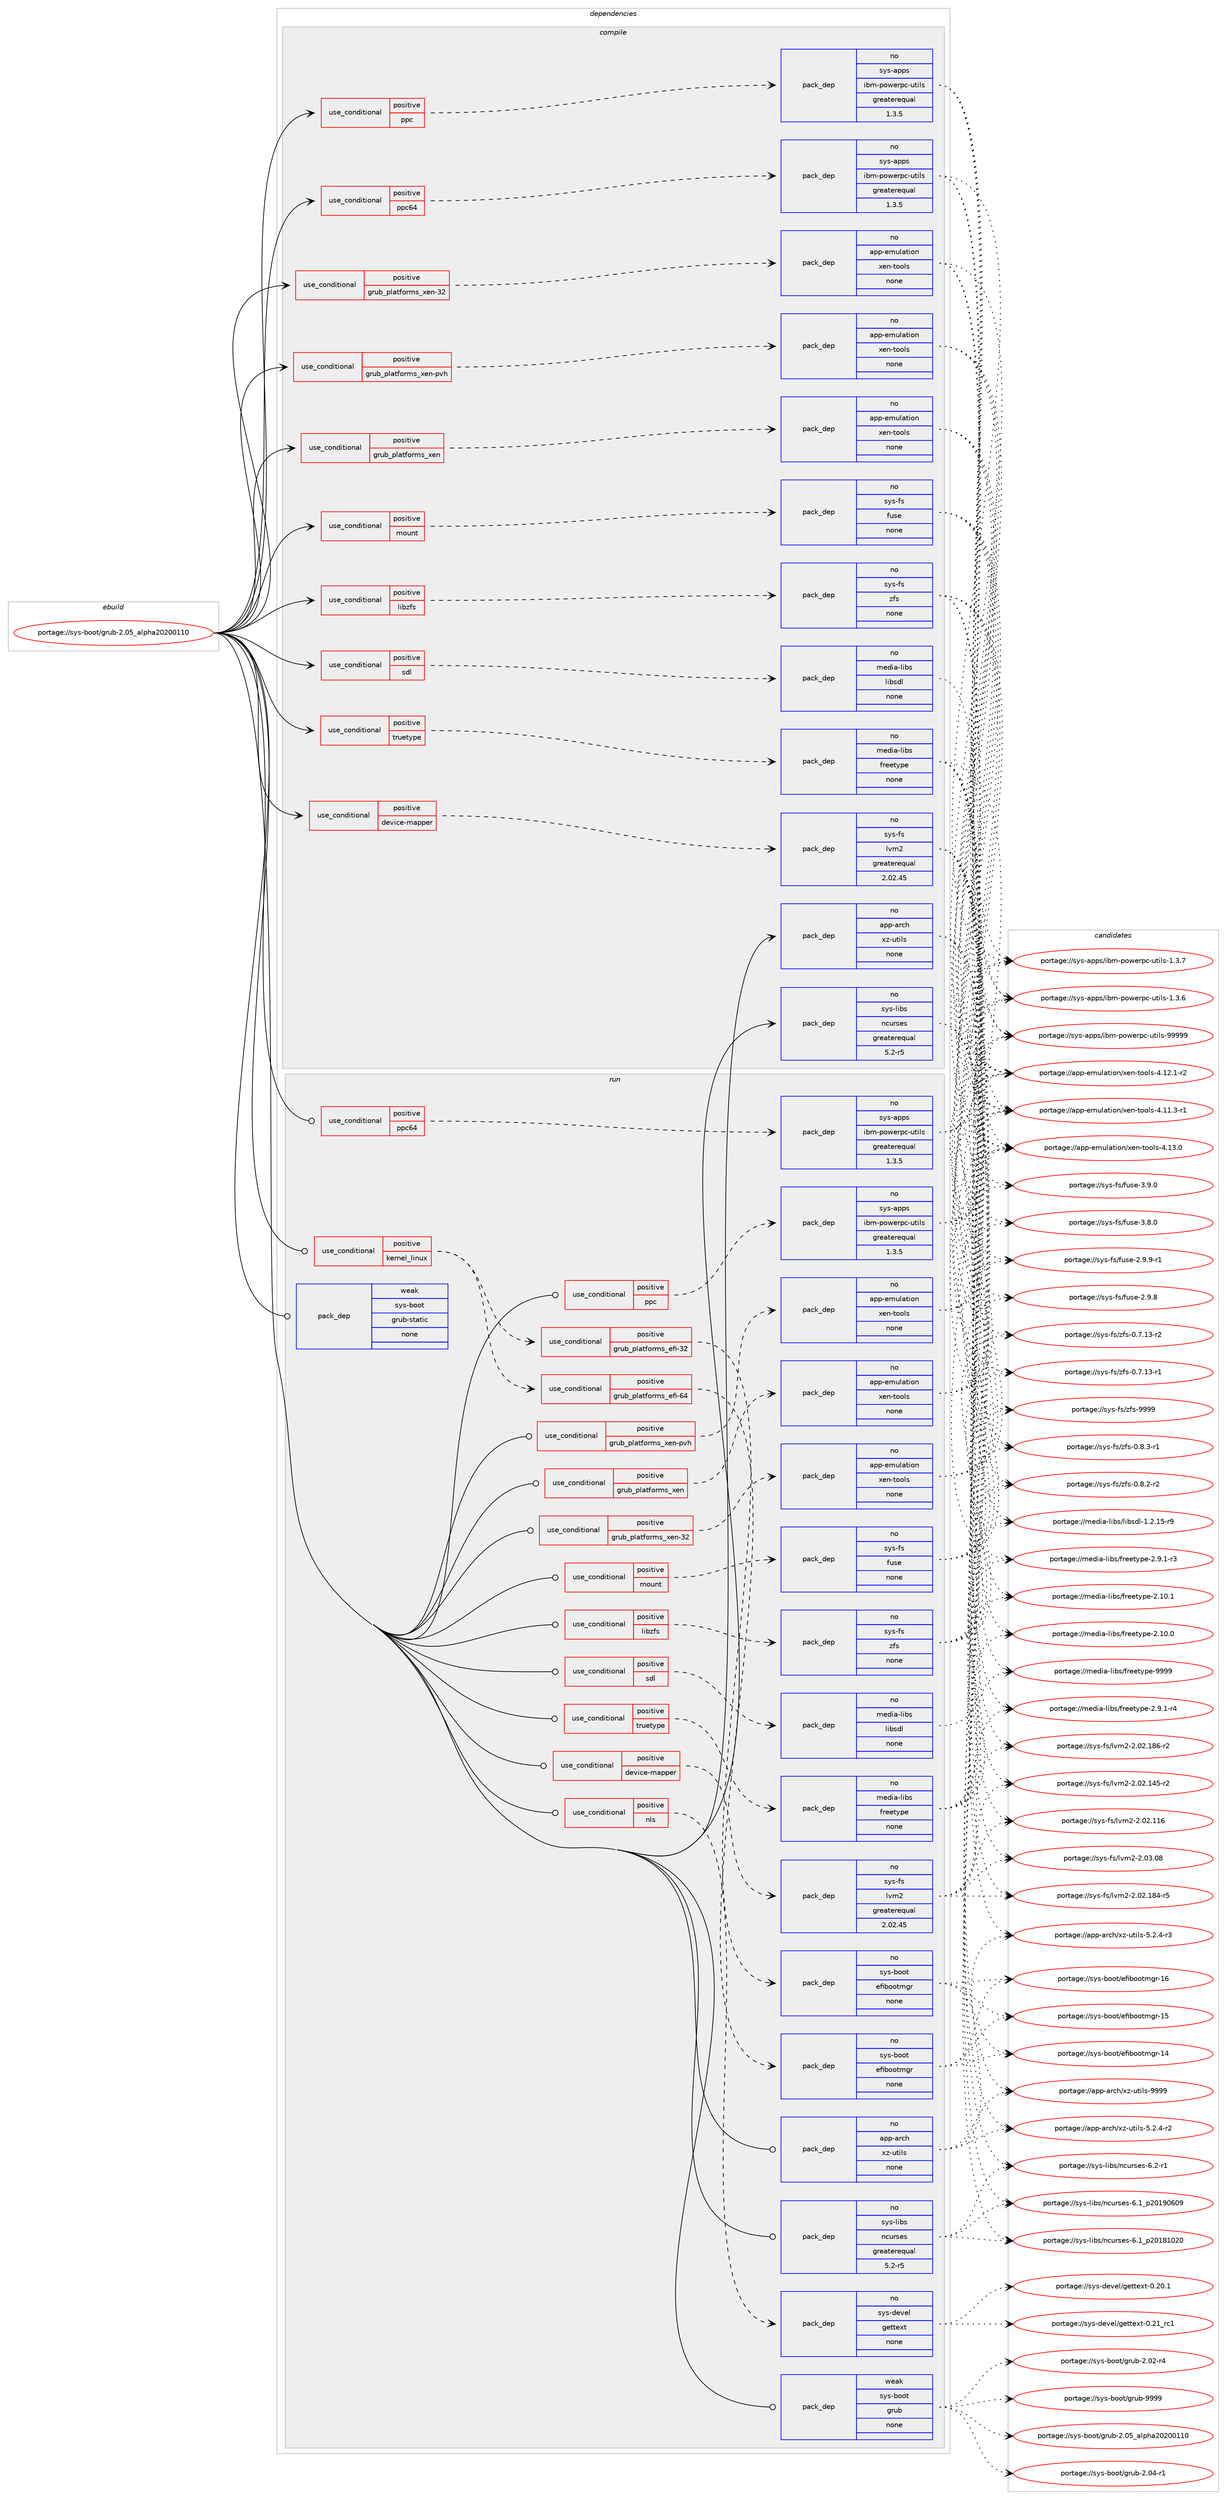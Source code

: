 digraph prolog {

# *************
# Graph options
# *************

newrank=true;
concentrate=true;
compound=true;
graph [rankdir=LR,fontname=Helvetica,fontsize=10,ranksep=1.5];#, ranksep=2.5, nodesep=0.2];
edge  [arrowhead=vee];
node  [fontname=Helvetica,fontsize=10];

# **********
# The ebuild
# **********

subgraph cluster_leftcol {
color=gray;
rank=same;
label=<<i>ebuild</i>>;
id [label="portage://sys-boot/grub-2.05_alpha20200110", color=red, width=4, href="../sys-boot/grub-2.05_alpha20200110.svg"];
}

# ****************
# The dependencies
# ****************

subgraph cluster_midcol {
color=gray;
label=<<i>dependencies</i>>;
subgraph cluster_compile {
fillcolor="#eeeeee";
style=filled;
label=<<i>compile</i>>;
subgraph cond11780 {
dependency57969 [label=<<TABLE BORDER="0" CELLBORDER="1" CELLSPACING="0" CELLPADDING="4"><TR><TD ROWSPAN="3" CELLPADDING="10">use_conditional</TD></TR><TR><TD>positive</TD></TR><TR><TD>device-mapper</TD></TR></TABLE>>, shape=none, color=red];
subgraph pack44976 {
dependency57970 [label=<<TABLE BORDER="0" CELLBORDER="1" CELLSPACING="0" CELLPADDING="4" WIDTH="220"><TR><TD ROWSPAN="6" CELLPADDING="30">pack_dep</TD></TR><TR><TD WIDTH="110">no</TD></TR><TR><TD>sys-fs</TD></TR><TR><TD>lvm2</TD></TR><TR><TD>greaterequal</TD></TR><TR><TD>2.02.45</TD></TR></TABLE>>, shape=none, color=blue];
}
dependency57969:e -> dependency57970:w [weight=20,style="dashed",arrowhead="vee"];
}
id:e -> dependency57969:w [weight=20,style="solid",arrowhead="vee"];
subgraph cond11781 {
dependency57971 [label=<<TABLE BORDER="0" CELLBORDER="1" CELLSPACING="0" CELLPADDING="4"><TR><TD ROWSPAN="3" CELLPADDING="10">use_conditional</TD></TR><TR><TD>positive</TD></TR><TR><TD>grub_platforms_xen</TD></TR></TABLE>>, shape=none, color=red];
subgraph pack44977 {
dependency57972 [label=<<TABLE BORDER="0" CELLBORDER="1" CELLSPACING="0" CELLPADDING="4" WIDTH="220"><TR><TD ROWSPAN="6" CELLPADDING="30">pack_dep</TD></TR><TR><TD WIDTH="110">no</TD></TR><TR><TD>app-emulation</TD></TR><TR><TD>xen-tools</TD></TR><TR><TD>none</TD></TR><TR><TD></TD></TR></TABLE>>, shape=none, color=blue];
}
dependency57971:e -> dependency57972:w [weight=20,style="dashed",arrowhead="vee"];
}
id:e -> dependency57971:w [weight=20,style="solid",arrowhead="vee"];
subgraph cond11782 {
dependency57973 [label=<<TABLE BORDER="0" CELLBORDER="1" CELLSPACING="0" CELLPADDING="4"><TR><TD ROWSPAN="3" CELLPADDING="10">use_conditional</TD></TR><TR><TD>positive</TD></TR><TR><TD>grub_platforms_xen-32</TD></TR></TABLE>>, shape=none, color=red];
subgraph pack44978 {
dependency57974 [label=<<TABLE BORDER="0" CELLBORDER="1" CELLSPACING="0" CELLPADDING="4" WIDTH="220"><TR><TD ROWSPAN="6" CELLPADDING="30">pack_dep</TD></TR><TR><TD WIDTH="110">no</TD></TR><TR><TD>app-emulation</TD></TR><TR><TD>xen-tools</TD></TR><TR><TD>none</TD></TR><TR><TD></TD></TR></TABLE>>, shape=none, color=blue];
}
dependency57973:e -> dependency57974:w [weight=20,style="dashed",arrowhead="vee"];
}
id:e -> dependency57973:w [weight=20,style="solid",arrowhead="vee"];
subgraph cond11783 {
dependency57975 [label=<<TABLE BORDER="0" CELLBORDER="1" CELLSPACING="0" CELLPADDING="4"><TR><TD ROWSPAN="3" CELLPADDING="10">use_conditional</TD></TR><TR><TD>positive</TD></TR><TR><TD>grub_platforms_xen-pvh</TD></TR></TABLE>>, shape=none, color=red];
subgraph pack44979 {
dependency57976 [label=<<TABLE BORDER="0" CELLBORDER="1" CELLSPACING="0" CELLPADDING="4" WIDTH="220"><TR><TD ROWSPAN="6" CELLPADDING="30">pack_dep</TD></TR><TR><TD WIDTH="110">no</TD></TR><TR><TD>app-emulation</TD></TR><TR><TD>xen-tools</TD></TR><TR><TD>none</TD></TR><TR><TD></TD></TR></TABLE>>, shape=none, color=blue];
}
dependency57975:e -> dependency57976:w [weight=20,style="dashed",arrowhead="vee"];
}
id:e -> dependency57975:w [weight=20,style="solid",arrowhead="vee"];
subgraph cond11784 {
dependency57977 [label=<<TABLE BORDER="0" CELLBORDER="1" CELLSPACING="0" CELLPADDING="4"><TR><TD ROWSPAN="3" CELLPADDING="10">use_conditional</TD></TR><TR><TD>positive</TD></TR><TR><TD>libzfs</TD></TR></TABLE>>, shape=none, color=red];
subgraph pack44980 {
dependency57978 [label=<<TABLE BORDER="0" CELLBORDER="1" CELLSPACING="0" CELLPADDING="4" WIDTH="220"><TR><TD ROWSPAN="6" CELLPADDING="30">pack_dep</TD></TR><TR><TD WIDTH="110">no</TD></TR><TR><TD>sys-fs</TD></TR><TR><TD>zfs</TD></TR><TR><TD>none</TD></TR><TR><TD></TD></TR></TABLE>>, shape=none, color=blue];
}
dependency57977:e -> dependency57978:w [weight=20,style="dashed",arrowhead="vee"];
}
id:e -> dependency57977:w [weight=20,style="solid",arrowhead="vee"];
subgraph cond11785 {
dependency57979 [label=<<TABLE BORDER="0" CELLBORDER="1" CELLSPACING="0" CELLPADDING="4"><TR><TD ROWSPAN="3" CELLPADDING="10">use_conditional</TD></TR><TR><TD>positive</TD></TR><TR><TD>mount</TD></TR></TABLE>>, shape=none, color=red];
subgraph pack44981 {
dependency57980 [label=<<TABLE BORDER="0" CELLBORDER="1" CELLSPACING="0" CELLPADDING="4" WIDTH="220"><TR><TD ROWSPAN="6" CELLPADDING="30">pack_dep</TD></TR><TR><TD WIDTH="110">no</TD></TR><TR><TD>sys-fs</TD></TR><TR><TD>fuse</TD></TR><TR><TD>none</TD></TR><TR><TD></TD></TR></TABLE>>, shape=none, color=blue];
}
dependency57979:e -> dependency57980:w [weight=20,style="dashed",arrowhead="vee"];
}
id:e -> dependency57979:w [weight=20,style="solid",arrowhead="vee"];
subgraph cond11786 {
dependency57981 [label=<<TABLE BORDER="0" CELLBORDER="1" CELLSPACING="0" CELLPADDING="4"><TR><TD ROWSPAN="3" CELLPADDING="10">use_conditional</TD></TR><TR><TD>positive</TD></TR><TR><TD>ppc</TD></TR></TABLE>>, shape=none, color=red];
subgraph pack44982 {
dependency57982 [label=<<TABLE BORDER="0" CELLBORDER="1" CELLSPACING="0" CELLPADDING="4" WIDTH="220"><TR><TD ROWSPAN="6" CELLPADDING="30">pack_dep</TD></TR><TR><TD WIDTH="110">no</TD></TR><TR><TD>sys-apps</TD></TR><TR><TD>ibm-powerpc-utils</TD></TR><TR><TD>greaterequal</TD></TR><TR><TD>1.3.5</TD></TR></TABLE>>, shape=none, color=blue];
}
dependency57981:e -> dependency57982:w [weight=20,style="dashed",arrowhead="vee"];
}
id:e -> dependency57981:w [weight=20,style="solid",arrowhead="vee"];
subgraph cond11787 {
dependency57983 [label=<<TABLE BORDER="0" CELLBORDER="1" CELLSPACING="0" CELLPADDING="4"><TR><TD ROWSPAN="3" CELLPADDING="10">use_conditional</TD></TR><TR><TD>positive</TD></TR><TR><TD>ppc64</TD></TR></TABLE>>, shape=none, color=red];
subgraph pack44983 {
dependency57984 [label=<<TABLE BORDER="0" CELLBORDER="1" CELLSPACING="0" CELLPADDING="4" WIDTH="220"><TR><TD ROWSPAN="6" CELLPADDING="30">pack_dep</TD></TR><TR><TD WIDTH="110">no</TD></TR><TR><TD>sys-apps</TD></TR><TR><TD>ibm-powerpc-utils</TD></TR><TR><TD>greaterequal</TD></TR><TR><TD>1.3.5</TD></TR></TABLE>>, shape=none, color=blue];
}
dependency57983:e -> dependency57984:w [weight=20,style="dashed",arrowhead="vee"];
}
id:e -> dependency57983:w [weight=20,style="solid",arrowhead="vee"];
subgraph cond11788 {
dependency57985 [label=<<TABLE BORDER="0" CELLBORDER="1" CELLSPACING="0" CELLPADDING="4"><TR><TD ROWSPAN="3" CELLPADDING="10">use_conditional</TD></TR><TR><TD>positive</TD></TR><TR><TD>sdl</TD></TR></TABLE>>, shape=none, color=red];
subgraph pack44984 {
dependency57986 [label=<<TABLE BORDER="0" CELLBORDER="1" CELLSPACING="0" CELLPADDING="4" WIDTH="220"><TR><TD ROWSPAN="6" CELLPADDING="30">pack_dep</TD></TR><TR><TD WIDTH="110">no</TD></TR><TR><TD>media-libs</TD></TR><TR><TD>libsdl</TD></TR><TR><TD>none</TD></TR><TR><TD></TD></TR></TABLE>>, shape=none, color=blue];
}
dependency57985:e -> dependency57986:w [weight=20,style="dashed",arrowhead="vee"];
}
id:e -> dependency57985:w [weight=20,style="solid",arrowhead="vee"];
subgraph cond11789 {
dependency57987 [label=<<TABLE BORDER="0" CELLBORDER="1" CELLSPACING="0" CELLPADDING="4"><TR><TD ROWSPAN="3" CELLPADDING="10">use_conditional</TD></TR><TR><TD>positive</TD></TR><TR><TD>truetype</TD></TR></TABLE>>, shape=none, color=red];
subgraph pack44985 {
dependency57988 [label=<<TABLE BORDER="0" CELLBORDER="1" CELLSPACING="0" CELLPADDING="4" WIDTH="220"><TR><TD ROWSPAN="6" CELLPADDING="30">pack_dep</TD></TR><TR><TD WIDTH="110">no</TD></TR><TR><TD>media-libs</TD></TR><TR><TD>freetype</TD></TR><TR><TD>none</TD></TR><TR><TD></TD></TR></TABLE>>, shape=none, color=blue];
}
dependency57987:e -> dependency57988:w [weight=20,style="dashed",arrowhead="vee"];
}
id:e -> dependency57987:w [weight=20,style="solid",arrowhead="vee"];
subgraph pack44986 {
dependency57989 [label=<<TABLE BORDER="0" CELLBORDER="1" CELLSPACING="0" CELLPADDING="4" WIDTH="220"><TR><TD ROWSPAN="6" CELLPADDING="30">pack_dep</TD></TR><TR><TD WIDTH="110">no</TD></TR><TR><TD>app-arch</TD></TR><TR><TD>xz-utils</TD></TR><TR><TD>none</TD></TR><TR><TD></TD></TR></TABLE>>, shape=none, color=blue];
}
id:e -> dependency57989:w [weight=20,style="solid",arrowhead="vee"];
subgraph pack44987 {
dependency57990 [label=<<TABLE BORDER="0" CELLBORDER="1" CELLSPACING="0" CELLPADDING="4" WIDTH="220"><TR><TD ROWSPAN="6" CELLPADDING="30">pack_dep</TD></TR><TR><TD WIDTH="110">no</TD></TR><TR><TD>sys-libs</TD></TR><TR><TD>ncurses</TD></TR><TR><TD>greaterequal</TD></TR><TR><TD>5.2-r5</TD></TR></TABLE>>, shape=none, color=blue];
}
id:e -> dependency57990:w [weight=20,style="solid",arrowhead="vee"];
}
subgraph cluster_compileandrun {
fillcolor="#eeeeee";
style=filled;
label=<<i>compile and run</i>>;
}
subgraph cluster_run {
fillcolor="#eeeeee";
style=filled;
label=<<i>run</i>>;
subgraph cond11790 {
dependency57991 [label=<<TABLE BORDER="0" CELLBORDER="1" CELLSPACING="0" CELLPADDING="4"><TR><TD ROWSPAN="3" CELLPADDING="10">use_conditional</TD></TR><TR><TD>positive</TD></TR><TR><TD>device-mapper</TD></TR></TABLE>>, shape=none, color=red];
subgraph pack44988 {
dependency57992 [label=<<TABLE BORDER="0" CELLBORDER="1" CELLSPACING="0" CELLPADDING="4" WIDTH="220"><TR><TD ROWSPAN="6" CELLPADDING="30">pack_dep</TD></TR><TR><TD WIDTH="110">no</TD></TR><TR><TD>sys-fs</TD></TR><TR><TD>lvm2</TD></TR><TR><TD>greaterequal</TD></TR><TR><TD>2.02.45</TD></TR></TABLE>>, shape=none, color=blue];
}
dependency57991:e -> dependency57992:w [weight=20,style="dashed",arrowhead="vee"];
}
id:e -> dependency57991:w [weight=20,style="solid",arrowhead="odot"];
subgraph cond11791 {
dependency57993 [label=<<TABLE BORDER="0" CELLBORDER="1" CELLSPACING="0" CELLPADDING="4"><TR><TD ROWSPAN="3" CELLPADDING="10">use_conditional</TD></TR><TR><TD>positive</TD></TR><TR><TD>grub_platforms_xen</TD></TR></TABLE>>, shape=none, color=red];
subgraph pack44989 {
dependency57994 [label=<<TABLE BORDER="0" CELLBORDER="1" CELLSPACING="0" CELLPADDING="4" WIDTH="220"><TR><TD ROWSPAN="6" CELLPADDING="30">pack_dep</TD></TR><TR><TD WIDTH="110">no</TD></TR><TR><TD>app-emulation</TD></TR><TR><TD>xen-tools</TD></TR><TR><TD>none</TD></TR><TR><TD></TD></TR></TABLE>>, shape=none, color=blue];
}
dependency57993:e -> dependency57994:w [weight=20,style="dashed",arrowhead="vee"];
}
id:e -> dependency57993:w [weight=20,style="solid",arrowhead="odot"];
subgraph cond11792 {
dependency57995 [label=<<TABLE BORDER="0" CELLBORDER="1" CELLSPACING="0" CELLPADDING="4"><TR><TD ROWSPAN="3" CELLPADDING="10">use_conditional</TD></TR><TR><TD>positive</TD></TR><TR><TD>grub_platforms_xen-32</TD></TR></TABLE>>, shape=none, color=red];
subgraph pack44990 {
dependency57996 [label=<<TABLE BORDER="0" CELLBORDER="1" CELLSPACING="0" CELLPADDING="4" WIDTH="220"><TR><TD ROWSPAN="6" CELLPADDING="30">pack_dep</TD></TR><TR><TD WIDTH="110">no</TD></TR><TR><TD>app-emulation</TD></TR><TR><TD>xen-tools</TD></TR><TR><TD>none</TD></TR><TR><TD></TD></TR></TABLE>>, shape=none, color=blue];
}
dependency57995:e -> dependency57996:w [weight=20,style="dashed",arrowhead="vee"];
}
id:e -> dependency57995:w [weight=20,style="solid",arrowhead="odot"];
subgraph cond11793 {
dependency57997 [label=<<TABLE BORDER="0" CELLBORDER="1" CELLSPACING="0" CELLPADDING="4"><TR><TD ROWSPAN="3" CELLPADDING="10">use_conditional</TD></TR><TR><TD>positive</TD></TR><TR><TD>grub_platforms_xen-pvh</TD></TR></TABLE>>, shape=none, color=red];
subgraph pack44991 {
dependency57998 [label=<<TABLE BORDER="0" CELLBORDER="1" CELLSPACING="0" CELLPADDING="4" WIDTH="220"><TR><TD ROWSPAN="6" CELLPADDING="30">pack_dep</TD></TR><TR><TD WIDTH="110">no</TD></TR><TR><TD>app-emulation</TD></TR><TR><TD>xen-tools</TD></TR><TR><TD>none</TD></TR><TR><TD></TD></TR></TABLE>>, shape=none, color=blue];
}
dependency57997:e -> dependency57998:w [weight=20,style="dashed",arrowhead="vee"];
}
id:e -> dependency57997:w [weight=20,style="solid",arrowhead="odot"];
subgraph cond11794 {
dependency57999 [label=<<TABLE BORDER="0" CELLBORDER="1" CELLSPACING="0" CELLPADDING="4"><TR><TD ROWSPAN="3" CELLPADDING="10">use_conditional</TD></TR><TR><TD>positive</TD></TR><TR><TD>kernel_linux</TD></TR></TABLE>>, shape=none, color=red];
subgraph cond11795 {
dependency58000 [label=<<TABLE BORDER="0" CELLBORDER="1" CELLSPACING="0" CELLPADDING="4"><TR><TD ROWSPAN="3" CELLPADDING="10">use_conditional</TD></TR><TR><TD>positive</TD></TR><TR><TD>grub_platforms_efi-32</TD></TR></TABLE>>, shape=none, color=red];
subgraph pack44992 {
dependency58001 [label=<<TABLE BORDER="0" CELLBORDER="1" CELLSPACING="0" CELLPADDING="4" WIDTH="220"><TR><TD ROWSPAN="6" CELLPADDING="30">pack_dep</TD></TR><TR><TD WIDTH="110">no</TD></TR><TR><TD>sys-boot</TD></TR><TR><TD>efibootmgr</TD></TR><TR><TD>none</TD></TR><TR><TD></TD></TR></TABLE>>, shape=none, color=blue];
}
dependency58000:e -> dependency58001:w [weight=20,style="dashed",arrowhead="vee"];
}
dependency57999:e -> dependency58000:w [weight=20,style="dashed",arrowhead="vee"];
subgraph cond11796 {
dependency58002 [label=<<TABLE BORDER="0" CELLBORDER="1" CELLSPACING="0" CELLPADDING="4"><TR><TD ROWSPAN="3" CELLPADDING="10">use_conditional</TD></TR><TR><TD>positive</TD></TR><TR><TD>grub_platforms_efi-64</TD></TR></TABLE>>, shape=none, color=red];
subgraph pack44993 {
dependency58003 [label=<<TABLE BORDER="0" CELLBORDER="1" CELLSPACING="0" CELLPADDING="4" WIDTH="220"><TR><TD ROWSPAN="6" CELLPADDING="30">pack_dep</TD></TR><TR><TD WIDTH="110">no</TD></TR><TR><TD>sys-boot</TD></TR><TR><TD>efibootmgr</TD></TR><TR><TD>none</TD></TR><TR><TD></TD></TR></TABLE>>, shape=none, color=blue];
}
dependency58002:e -> dependency58003:w [weight=20,style="dashed",arrowhead="vee"];
}
dependency57999:e -> dependency58002:w [weight=20,style="dashed",arrowhead="vee"];
}
id:e -> dependency57999:w [weight=20,style="solid",arrowhead="odot"];
subgraph cond11797 {
dependency58004 [label=<<TABLE BORDER="0" CELLBORDER="1" CELLSPACING="0" CELLPADDING="4"><TR><TD ROWSPAN="3" CELLPADDING="10">use_conditional</TD></TR><TR><TD>positive</TD></TR><TR><TD>libzfs</TD></TR></TABLE>>, shape=none, color=red];
subgraph pack44994 {
dependency58005 [label=<<TABLE BORDER="0" CELLBORDER="1" CELLSPACING="0" CELLPADDING="4" WIDTH="220"><TR><TD ROWSPAN="6" CELLPADDING="30">pack_dep</TD></TR><TR><TD WIDTH="110">no</TD></TR><TR><TD>sys-fs</TD></TR><TR><TD>zfs</TD></TR><TR><TD>none</TD></TR><TR><TD></TD></TR></TABLE>>, shape=none, color=blue];
}
dependency58004:e -> dependency58005:w [weight=20,style="dashed",arrowhead="vee"];
}
id:e -> dependency58004:w [weight=20,style="solid",arrowhead="odot"];
subgraph cond11798 {
dependency58006 [label=<<TABLE BORDER="0" CELLBORDER="1" CELLSPACING="0" CELLPADDING="4"><TR><TD ROWSPAN="3" CELLPADDING="10">use_conditional</TD></TR><TR><TD>positive</TD></TR><TR><TD>mount</TD></TR></TABLE>>, shape=none, color=red];
subgraph pack44995 {
dependency58007 [label=<<TABLE BORDER="0" CELLBORDER="1" CELLSPACING="0" CELLPADDING="4" WIDTH="220"><TR><TD ROWSPAN="6" CELLPADDING="30">pack_dep</TD></TR><TR><TD WIDTH="110">no</TD></TR><TR><TD>sys-fs</TD></TR><TR><TD>fuse</TD></TR><TR><TD>none</TD></TR><TR><TD></TD></TR></TABLE>>, shape=none, color=blue];
}
dependency58006:e -> dependency58007:w [weight=20,style="dashed",arrowhead="vee"];
}
id:e -> dependency58006:w [weight=20,style="solid",arrowhead="odot"];
subgraph cond11799 {
dependency58008 [label=<<TABLE BORDER="0" CELLBORDER="1" CELLSPACING="0" CELLPADDING="4"><TR><TD ROWSPAN="3" CELLPADDING="10">use_conditional</TD></TR><TR><TD>positive</TD></TR><TR><TD>nls</TD></TR></TABLE>>, shape=none, color=red];
subgraph pack44996 {
dependency58009 [label=<<TABLE BORDER="0" CELLBORDER="1" CELLSPACING="0" CELLPADDING="4" WIDTH="220"><TR><TD ROWSPAN="6" CELLPADDING="30">pack_dep</TD></TR><TR><TD WIDTH="110">no</TD></TR><TR><TD>sys-devel</TD></TR><TR><TD>gettext</TD></TR><TR><TD>none</TD></TR><TR><TD></TD></TR></TABLE>>, shape=none, color=blue];
}
dependency58008:e -> dependency58009:w [weight=20,style="dashed",arrowhead="vee"];
}
id:e -> dependency58008:w [weight=20,style="solid",arrowhead="odot"];
subgraph cond11800 {
dependency58010 [label=<<TABLE BORDER="0" CELLBORDER="1" CELLSPACING="0" CELLPADDING="4"><TR><TD ROWSPAN="3" CELLPADDING="10">use_conditional</TD></TR><TR><TD>positive</TD></TR><TR><TD>ppc</TD></TR></TABLE>>, shape=none, color=red];
subgraph pack44997 {
dependency58011 [label=<<TABLE BORDER="0" CELLBORDER="1" CELLSPACING="0" CELLPADDING="4" WIDTH="220"><TR><TD ROWSPAN="6" CELLPADDING="30">pack_dep</TD></TR><TR><TD WIDTH="110">no</TD></TR><TR><TD>sys-apps</TD></TR><TR><TD>ibm-powerpc-utils</TD></TR><TR><TD>greaterequal</TD></TR><TR><TD>1.3.5</TD></TR></TABLE>>, shape=none, color=blue];
}
dependency58010:e -> dependency58011:w [weight=20,style="dashed",arrowhead="vee"];
}
id:e -> dependency58010:w [weight=20,style="solid",arrowhead="odot"];
subgraph cond11801 {
dependency58012 [label=<<TABLE BORDER="0" CELLBORDER="1" CELLSPACING="0" CELLPADDING="4"><TR><TD ROWSPAN="3" CELLPADDING="10">use_conditional</TD></TR><TR><TD>positive</TD></TR><TR><TD>ppc64</TD></TR></TABLE>>, shape=none, color=red];
subgraph pack44998 {
dependency58013 [label=<<TABLE BORDER="0" CELLBORDER="1" CELLSPACING="0" CELLPADDING="4" WIDTH="220"><TR><TD ROWSPAN="6" CELLPADDING="30">pack_dep</TD></TR><TR><TD WIDTH="110">no</TD></TR><TR><TD>sys-apps</TD></TR><TR><TD>ibm-powerpc-utils</TD></TR><TR><TD>greaterequal</TD></TR><TR><TD>1.3.5</TD></TR></TABLE>>, shape=none, color=blue];
}
dependency58012:e -> dependency58013:w [weight=20,style="dashed",arrowhead="vee"];
}
id:e -> dependency58012:w [weight=20,style="solid",arrowhead="odot"];
subgraph cond11802 {
dependency58014 [label=<<TABLE BORDER="0" CELLBORDER="1" CELLSPACING="0" CELLPADDING="4"><TR><TD ROWSPAN="3" CELLPADDING="10">use_conditional</TD></TR><TR><TD>positive</TD></TR><TR><TD>sdl</TD></TR></TABLE>>, shape=none, color=red];
subgraph pack44999 {
dependency58015 [label=<<TABLE BORDER="0" CELLBORDER="1" CELLSPACING="0" CELLPADDING="4" WIDTH="220"><TR><TD ROWSPAN="6" CELLPADDING="30">pack_dep</TD></TR><TR><TD WIDTH="110">no</TD></TR><TR><TD>media-libs</TD></TR><TR><TD>libsdl</TD></TR><TR><TD>none</TD></TR><TR><TD></TD></TR></TABLE>>, shape=none, color=blue];
}
dependency58014:e -> dependency58015:w [weight=20,style="dashed",arrowhead="vee"];
}
id:e -> dependency58014:w [weight=20,style="solid",arrowhead="odot"];
subgraph cond11803 {
dependency58016 [label=<<TABLE BORDER="0" CELLBORDER="1" CELLSPACING="0" CELLPADDING="4"><TR><TD ROWSPAN="3" CELLPADDING="10">use_conditional</TD></TR><TR><TD>positive</TD></TR><TR><TD>truetype</TD></TR></TABLE>>, shape=none, color=red];
subgraph pack45000 {
dependency58017 [label=<<TABLE BORDER="0" CELLBORDER="1" CELLSPACING="0" CELLPADDING="4" WIDTH="220"><TR><TD ROWSPAN="6" CELLPADDING="30">pack_dep</TD></TR><TR><TD WIDTH="110">no</TD></TR><TR><TD>media-libs</TD></TR><TR><TD>freetype</TD></TR><TR><TD>none</TD></TR><TR><TD></TD></TR></TABLE>>, shape=none, color=blue];
}
dependency58016:e -> dependency58017:w [weight=20,style="dashed",arrowhead="vee"];
}
id:e -> dependency58016:w [weight=20,style="solid",arrowhead="odot"];
subgraph pack45001 {
dependency58018 [label=<<TABLE BORDER="0" CELLBORDER="1" CELLSPACING="0" CELLPADDING="4" WIDTH="220"><TR><TD ROWSPAN="6" CELLPADDING="30">pack_dep</TD></TR><TR><TD WIDTH="110">no</TD></TR><TR><TD>app-arch</TD></TR><TR><TD>xz-utils</TD></TR><TR><TD>none</TD></TR><TR><TD></TD></TR></TABLE>>, shape=none, color=blue];
}
id:e -> dependency58018:w [weight=20,style="solid",arrowhead="odot"];
subgraph pack45002 {
dependency58019 [label=<<TABLE BORDER="0" CELLBORDER="1" CELLSPACING="0" CELLPADDING="4" WIDTH="220"><TR><TD ROWSPAN="6" CELLPADDING="30">pack_dep</TD></TR><TR><TD WIDTH="110">no</TD></TR><TR><TD>sys-libs</TD></TR><TR><TD>ncurses</TD></TR><TR><TD>greaterequal</TD></TR><TR><TD>5.2-r5</TD></TR></TABLE>>, shape=none, color=blue];
}
id:e -> dependency58019:w [weight=20,style="solid",arrowhead="odot"];
subgraph pack45003 {
dependency58020 [label=<<TABLE BORDER="0" CELLBORDER="1" CELLSPACING="0" CELLPADDING="4" WIDTH="220"><TR><TD ROWSPAN="6" CELLPADDING="30">pack_dep</TD></TR><TR><TD WIDTH="110">weak</TD></TR><TR><TD>sys-boot</TD></TR><TR><TD>grub</TD></TR><TR><TD>none</TD></TR><TR><TD></TD></TR></TABLE>>, shape=none, color=blue];
}
id:e -> dependency58020:w [weight=20,style="solid",arrowhead="odot"];
subgraph pack45004 {
dependency58021 [label=<<TABLE BORDER="0" CELLBORDER="1" CELLSPACING="0" CELLPADDING="4" WIDTH="220"><TR><TD ROWSPAN="6" CELLPADDING="30">pack_dep</TD></TR><TR><TD WIDTH="110">weak</TD></TR><TR><TD>sys-boot</TD></TR><TR><TD>grub-static</TD></TR><TR><TD>none</TD></TR><TR><TD></TD></TR></TABLE>>, shape=none, color=blue];
}
id:e -> dependency58021:w [weight=20,style="solid",arrowhead="odot"];
}
}

# **************
# The candidates
# **************

subgraph cluster_choices {
rank=same;
color=gray;
label=<<i>candidates</i>>;

subgraph choice44976 {
color=black;
nodesep=1;
choice1151211154510211547108118109504550464851464856 [label="portage://sys-fs/lvm2-2.03.08", color=red, width=4,href="../sys-fs/lvm2-2.03.08.svg"];
choice1151211154510211547108118109504550464850464956544511450 [label="portage://sys-fs/lvm2-2.02.186-r2", color=red, width=4,href="../sys-fs/lvm2-2.02.186-r2.svg"];
choice1151211154510211547108118109504550464850464956524511453 [label="portage://sys-fs/lvm2-2.02.184-r5", color=red, width=4,href="../sys-fs/lvm2-2.02.184-r5.svg"];
choice1151211154510211547108118109504550464850464952534511450 [label="portage://sys-fs/lvm2-2.02.145-r2", color=red, width=4,href="../sys-fs/lvm2-2.02.145-r2.svg"];
choice115121115451021154710811810950455046485046494954 [label="portage://sys-fs/lvm2-2.02.116", color=red, width=4,href="../sys-fs/lvm2-2.02.116.svg"];
dependency57970:e -> choice1151211154510211547108118109504550464851464856:w [style=dotted,weight="100"];
dependency57970:e -> choice1151211154510211547108118109504550464850464956544511450:w [style=dotted,weight="100"];
dependency57970:e -> choice1151211154510211547108118109504550464850464956524511453:w [style=dotted,weight="100"];
dependency57970:e -> choice1151211154510211547108118109504550464850464952534511450:w [style=dotted,weight="100"];
dependency57970:e -> choice115121115451021154710811810950455046485046494954:w [style=dotted,weight="100"];
}
subgraph choice44977 {
color=black;
nodesep=1;
choice971121124510110911710897116105111110471201011104511611111110811545524649514648 [label="portage://app-emulation/xen-tools-4.13.0", color=red, width=4,href="../app-emulation/xen-tools-4.13.0.svg"];
choice9711211245101109117108971161051111104712010111045116111111108115455246495046494511450 [label="portage://app-emulation/xen-tools-4.12.1-r2", color=red, width=4,href="../app-emulation/xen-tools-4.12.1-r2.svg"];
choice9711211245101109117108971161051111104712010111045116111111108115455246494946514511449 [label="portage://app-emulation/xen-tools-4.11.3-r1", color=red, width=4,href="../app-emulation/xen-tools-4.11.3-r1.svg"];
dependency57972:e -> choice971121124510110911710897116105111110471201011104511611111110811545524649514648:w [style=dotted,weight="100"];
dependency57972:e -> choice9711211245101109117108971161051111104712010111045116111111108115455246495046494511450:w [style=dotted,weight="100"];
dependency57972:e -> choice9711211245101109117108971161051111104712010111045116111111108115455246494946514511449:w [style=dotted,weight="100"];
}
subgraph choice44978 {
color=black;
nodesep=1;
choice971121124510110911710897116105111110471201011104511611111110811545524649514648 [label="portage://app-emulation/xen-tools-4.13.0", color=red, width=4,href="../app-emulation/xen-tools-4.13.0.svg"];
choice9711211245101109117108971161051111104712010111045116111111108115455246495046494511450 [label="portage://app-emulation/xen-tools-4.12.1-r2", color=red, width=4,href="../app-emulation/xen-tools-4.12.1-r2.svg"];
choice9711211245101109117108971161051111104712010111045116111111108115455246494946514511449 [label="portage://app-emulation/xen-tools-4.11.3-r1", color=red, width=4,href="../app-emulation/xen-tools-4.11.3-r1.svg"];
dependency57974:e -> choice971121124510110911710897116105111110471201011104511611111110811545524649514648:w [style=dotted,weight="100"];
dependency57974:e -> choice9711211245101109117108971161051111104712010111045116111111108115455246495046494511450:w [style=dotted,weight="100"];
dependency57974:e -> choice9711211245101109117108971161051111104712010111045116111111108115455246494946514511449:w [style=dotted,weight="100"];
}
subgraph choice44979 {
color=black;
nodesep=1;
choice971121124510110911710897116105111110471201011104511611111110811545524649514648 [label="portage://app-emulation/xen-tools-4.13.0", color=red, width=4,href="../app-emulation/xen-tools-4.13.0.svg"];
choice9711211245101109117108971161051111104712010111045116111111108115455246495046494511450 [label="portage://app-emulation/xen-tools-4.12.1-r2", color=red, width=4,href="../app-emulation/xen-tools-4.12.1-r2.svg"];
choice9711211245101109117108971161051111104712010111045116111111108115455246494946514511449 [label="portage://app-emulation/xen-tools-4.11.3-r1", color=red, width=4,href="../app-emulation/xen-tools-4.11.3-r1.svg"];
dependency57976:e -> choice971121124510110911710897116105111110471201011104511611111110811545524649514648:w [style=dotted,weight="100"];
dependency57976:e -> choice9711211245101109117108971161051111104712010111045116111111108115455246495046494511450:w [style=dotted,weight="100"];
dependency57976:e -> choice9711211245101109117108971161051111104712010111045116111111108115455246494946514511449:w [style=dotted,weight="100"];
}
subgraph choice44980 {
color=black;
nodesep=1;
choice11512111545102115471221021154557575757 [label="portage://sys-fs/zfs-9999", color=red, width=4,href="../sys-fs/zfs-9999.svg"];
choice11512111545102115471221021154548465646514511449 [label="portage://sys-fs/zfs-0.8.3-r1", color=red, width=4,href="../sys-fs/zfs-0.8.3-r1.svg"];
choice11512111545102115471221021154548465646504511450 [label="portage://sys-fs/zfs-0.8.2-r2", color=red, width=4,href="../sys-fs/zfs-0.8.2-r2.svg"];
choice1151211154510211547122102115454846554649514511450 [label="portage://sys-fs/zfs-0.7.13-r2", color=red, width=4,href="../sys-fs/zfs-0.7.13-r2.svg"];
choice1151211154510211547122102115454846554649514511449 [label="portage://sys-fs/zfs-0.7.13-r1", color=red, width=4,href="../sys-fs/zfs-0.7.13-r1.svg"];
dependency57978:e -> choice11512111545102115471221021154557575757:w [style=dotted,weight="100"];
dependency57978:e -> choice11512111545102115471221021154548465646514511449:w [style=dotted,weight="100"];
dependency57978:e -> choice11512111545102115471221021154548465646504511450:w [style=dotted,weight="100"];
dependency57978:e -> choice1151211154510211547122102115454846554649514511450:w [style=dotted,weight="100"];
dependency57978:e -> choice1151211154510211547122102115454846554649514511449:w [style=dotted,weight="100"];
}
subgraph choice44981 {
color=black;
nodesep=1;
choice1151211154510211547102117115101455146574648 [label="portage://sys-fs/fuse-3.9.0", color=red, width=4,href="../sys-fs/fuse-3.9.0.svg"];
choice1151211154510211547102117115101455146564648 [label="portage://sys-fs/fuse-3.8.0", color=red, width=4,href="../sys-fs/fuse-3.8.0.svg"];
choice11512111545102115471021171151014550465746574511449 [label="portage://sys-fs/fuse-2.9.9-r1", color=red, width=4,href="../sys-fs/fuse-2.9.9-r1.svg"];
choice1151211154510211547102117115101455046574656 [label="portage://sys-fs/fuse-2.9.8", color=red, width=4,href="../sys-fs/fuse-2.9.8.svg"];
dependency57980:e -> choice1151211154510211547102117115101455146574648:w [style=dotted,weight="100"];
dependency57980:e -> choice1151211154510211547102117115101455146564648:w [style=dotted,weight="100"];
dependency57980:e -> choice11512111545102115471021171151014550465746574511449:w [style=dotted,weight="100"];
dependency57980:e -> choice1151211154510211547102117115101455046574656:w [style=dotted,weight="100"];
}
subgraph choice44982 {
color=black;
nodesep=1;
choice11512111545971121121154710598109451121111191011141129945117116105108115455757575757 [label="portage://sys-apps/ibm-powerpc-utils-99999", color=red, width=4,href="../sys-apps/ibm-powerpc-utils-99999.svg"];
choice11512111545971121121154710598109451121111191011141129945117116105108115454946514655 [label="portage://sys-apps/ibm-powerpc-utils-1.3.7", color=red, width=4,href="../sys-apps/ibm-powerpc-utils-1.3.7.svg"];
choice11512111545971121121154710598109451121111191011141129945117116105108115454946514654 [label="portage://sys-apps/ibm-powerpc-utils-1.3.6", color=red, width=4,href="../sys-apps/ibm-powerpc-utils-1.3.6.svg"];
dependency57982:e -> choice11512111545971121121154710598109451121111191011141129945117116105108115455757575757:w [style=dotted,weight="100"];
dependency57982:e -> choice11512111545971121121154710598109451121111191011141129945117116105108115454946514655:w [style=dotted,weight="100"];
dependency57982:e -> choice11512111545971121121154710598109451121111191011141129945117116105108115454946514654:w [style=dotted,weight="100"];
}
subgraph choice44983 {
color=black;
nodesep=1;
choice11512111545971121121154710598109451121111191011141129945117116105108115455757575757 [label="portage://sys-apps/ibm-powerpc-utils-99999", color=red, width=4,href="../sys-apps/ibm-powerpc-utils-99999.svg"];
choice11512111545971121121154710598109451121111191011141129945117116105108115454946514655 [label="portage://sys-apps/ibm-powerpc-utils-1.3.7", color=red, width=4,href="../sys-apps/ibm-powerpc-utils-1.3.7.svg"];
choice11512111545971121121154710598109451121111191011141129945117116105108115454946514654 [label="portage://sys-apps/ibm-powerpc-utils-1.3.6", color=red, width=4,href="../sys-apps/ibm-powerpc-utils-1.3.6.svg"];
dependency57984:e -> choice11512111545971121121154710598109451121111191011141129945117116105108115455757575757:w [style=dotted,weight="100"];
dependency57984:e -> choice11512111545971121121154710598109451121111191011141129945117116105108115454946514655:w [style=dotted,weight="100"];
dependency57984:e -> choice11512111545971121121154710598109451121111191011141129945117116105108115454946514654:w [style=dotted,weight="100"];
}
subgraph choice44984 {
color=black;
nodesep=1;
choice1091011001059745108105981154710810598115100108454946504649534511457 [label="portage://media-libs/libsdl-1.2.15-r9", color=red, width=4,href="../media-libs/libsdl-1.2.15-r9.svg"];
dependency57986:e -> choice1091011001059745108105981154710810598115100108454946504649534511457:w [style=dotted,weight="100"];
}
subgraph choice44985 {
color=black;
nodesep=1;
choice109101100105974510810598115471021141011011161211121014557575757 [label="portage://media-libs/freetype-9999", color=red, width=4,href="../media-libs/freetype-9999.svg"];
choice109101100105974510810598115471021141011011161211121014550465746494511452 [label="portage://media-libs/freetype-2.9.1-r4", color=red, width=4,href="../media-libs/freetype-2.9.1-r4.svg"];
choice109101100105974510810598115471021141011011161211121014550465746494511451 [label="portage://media-libs/freetype-2.9.1-r3", color=red, width=4,href="../media-libs/freetype-2.9.1-r3.svg"];
choice1091011001059745108105981154710211410110111612111210145504649484649 [label="portage://media-libs/freetype-2.10.1", color=red, width=4,href="../media-libs/freetype-2.10.1.svg"];
choice1091011001059745108105981154710211410110111612111210145504649484648 [label="portage://media-libs/freetype-2.10.0", color=red, width=4,href="../media-libs/freetype-2.10.0.svg"];
dependency57988:e -> choice109101100105974510810598115471021141011011161211121014557575757:w [style=dotted,weight="100"];
dependency57988:e -> choice109101100105974510810598115471021141011011161211121014550465746494511452:w [style=dotted,weight="100"];
dependency57988:e -> choice109101100105974510810598115471021141011011161211121014550465746494511451:w [style=dotted,weight="100"];
dependency57988:e -> choice1091011001059745108105981154710211410110111612111210145504649484649:w [style=dotted,weight="100"];
dependency57988:e -> choice1091011001059745108105981154710211410110111612111210145504649484648:w [style=dotted,weight="100"];
}
subgraph choice44986 {
color=black;
nodesep=1;
choice9711211245971149910447120122451171161051081154557575757 [label="portage://app-arch/xz-utils-9999", color=red, width=4,href="../app-arch/xz-utils-9999.svg"];
choice9711211245971149910447120122451171161051081154553465046524511451 [label="portage://app-arch/xz-utils-5.2.4-r3", color=red, width=4,href="../app-arch/xz-utils-5.2.4-r3.svg"];
choice9711211245971149910447120122451171161051081154553465046524511450 [label="portage://app-arch/xz-utils-5.2.4-r2", color=red, width=4,href="../app-arch/xz-utils-5.2.4-r2.svg"];
dependency57989:e -> choice9711211245971149910447120122451171161051081154557575757:w [style=dotted,weight="100"];
dependency57989:e -> choice9711211245971149910447120122451171161051081154553465046524511451:w [style=dotted,weight="100"];
dependency57989:e -> choice9711211245971149910447120122451171161051081154553465046524511450:w [style=dotted,weight="100"];
}
subgraph choice44987 {
color=black;
nodesep=1;
choice11512111545108105981154711099117114115101115455446504511449 [label="portage://sys-libs/ncurses-6.2-r1", color=red, width=4,href="../sys-libs/ncurses-6.2-r1.svg"];
choice1151211154510810598115471109911711411510111545544649951125048495748544857 [label="portage://sys-libs/ncurses-6.1_p20190609", color=red, width=4,href="../sys-libs/ncurses-6.1_p20190609.svg"];
choice1151211154510810598115471109911711411510111545544649951125048495649485048 [label="portage://sys-libs/ncurses-6.1_p20181020", color=red, width=4,href="../sys-libs/ncurses-6.1_p20181020.svg"];
dependency57990:e -> choice11512111545108105981154711099117114115101115455446504511449:w [style=dotted,weight="100"];
dependency57990:e -> choice1151211154510810598115471109911711411510111545544649951125048495748544857:w [style=dotted,weight="100"];
dependency57990:e -> choice1151211154510810598115471109911711411510111545544649951125048495649485048:w [style=dotted,weight="100"];
}
subgraph choice44988 {
color=black;
nodesep=1;
choice1151211154510211547108118109504550464851464856 [label="portage://sys-fs/lvm2-2.03.08", color=red, width=4,href="../sys-fs/lvm2-2.03.08.svg"];
choice1151211154510211547108118109504550464850464956544511450 [label="portage://sys-fs/lvm2-2.02.186-r2", color=red, width=4,href="../sys-fs/lvm2-2.02.186-r2.svg"];
choice1151211154510211547108118109504550464850464956524511453 [label="portage://sys-fs/lvm2-2.02.184-r5", color=red, width=4,href="../sys-fs/lvm2-2.02.184-r5.svg"];
choice1151211154510211547108118109504550464850464952534511450 [label="portage://sys-fs/lvm2-2.02.145-r2", color=red, width=4,href="../sys-fs/lvm2-2.02.145-r2.svg"];
choice115121115451021154710811810950455046485046494954 [label="portage://sys-fs/lvm2-2.02.116", color=red, width=4,href="../sys-fs/lvm2-2.02.116.svg"];
dependency57992:e -> choice1151211154510211547108118109504550464851464856:w [style=dotted,weight="100"];
dependency57992:e -> choice1151211154510211547108118109504550464850464956544511450:w [style=dotted,weight="100"];
dependency57992:e -> choice1151211154510211547108118109504550464850464956524511453:w [style=dotted,weight="100"];
dependency57992:e -> choice1151211154510211547108118109504550464850464952534511450:w [style=dotted,weight="100"];
dependency57992:e -> choice115121115451021154710811810950455046485046494954:w [style=dotted,weight="100"];
}
subgraph choice44989 {
color=black;
nodesep=1;
choice971121124510110911710897116105111110471201011104511611111110811545524649514648 [label="portage://app-emulation/xen-tools-4.13.0", color=red, width=4,href="../app-emulation/xen-tools-4.13.0.svg"];
choice9711211245101109117108971161051111104712010111045116111111108115455246495046494511450 [label="portage://app-emulation/xen-tools-4.12.1-r2", color=red, width=4,href="../app-emulation/xen-tools-4.12.1-r2.svg"];
choice9711211245101109117108971161051111104712010111045116111111108115455246494946514511449 [label="portage://app-emulation/xen-tools-4.11.3-r1", color=red, width=4,href="../app-emulation/xen-tools-4.11.3-r1.svg"];
dependency57994:e -> choice971121124510110911710897116105111110471201011104511611111110811545524649514648:w [style=dotted,weight="100"];
dependency57994:e -> choice9711211245101109117108971161051111104712010111045116111111108115455246495046494511450:w [style=dotted,weight="100"];
dependency57994:e -> choice9711211245101109117108971161051111104712010111045116111111108115455246494946514511449:w [style=dotted,weight="100"];
}
subgraph choice44990 {
color=black;
nodesep=1;
choice971121124510110911710897116105111110471201011104511611111110811545524649514648 [label="portage://app-emulation/xen-tools-4.13.0", color=red, width=4,href="../app-emulation/xen-tools-4.13.0.svg"];
choice9711211245101109117108971161051111104712010111045116111111108115455246495046494511450 [label="portage://app-emulation/xen-tools-4.12.1-r2", color=red, width=4,href="../app-emulation/xen-tools-4.12.1-r2.svg"];
choice9711211245101109117108971161051111104712010111045116111111108115455246494946514511449 [label="portage://app-emulation/xen-tools-4.11.3-r1", color=red, width=4,href="../app-emulation/xen-tools-4.11.3-r1.svg"];
dependency57996:e -> choice971121124510110911710897116105111110471201011104511611111110811545524649514648:w [style=dotted,weight="100"];
dependency57996:e -> choice9711211245101109117108971161051111104712010111045116111111108115455246495046494511450:w [style=dotted,weight="100"];
dependency57996:e -> choice9711211245101109117108971161051111104712010111045116111111108115455246494946514511449:w [style=dotted,weight="100"];
}
subgraph choice44991 {
color=black;
nodesep=1;
choice971121124510110911710897116105111110471201011104511611111110811545524649514648 [label="portage://app-emulation/xen-tools-4.13.0", color=red, width=4,href="../app-emulation/xen-tools-4.13.0.svg"];
choice9711211245101109117108971161051111104712010111045116111111108115455246495046494511450 [label="portage://app-emulation/xen-tools-4.12.1-r2", color=red, width=4,href="../app-emulation/xen-tools-4.12.1-r2.svg"];
choice9711211245101109117108971161051111104712010111045116111111108115455246494946514511449 [label="portage://app-emulation/xen-tools-4.11.3-r1", color=red, width=4,href="../app-emulation/xen-tools-4.11.3-r1.svg"];
dependency57998:e -> choice971121124510110911710897116105111110471201011104511611111110811545524649514648:w [style=dotted,weight="100"];
dependency57998:e -> choice9711211245101109117108971161051111104712010111045116111111108115455246495046494511450:w [style=dotted,weight="100"];
dependency57998:e -> choice9711211245101109117108971161051111104712010111045116111111108115455246494946514511449:w [style=dotted,weight="100"];
}
subgraph choice44992 {
color=black;
nodesep=1;
choice11512111545981111111164710110210598111111116109103114454954 [label="portage://sys-boot/efibootmgr-16", color=red, width=4,href="../sys-boot/efibootmgr-16.svg"];
choice11512111545981111111164710110210598111111116109103114454953 [label="portage://sys-boot/efibootmgr-15", color=red, width=4,href="../sys-boot/efibootmgr-15.svg"];
choice11512111545981111111164710110210598111111116109103114454952 [label="portage://sys-boot/efibootmgr-14", color=red, width=4,href="../sys-boot/efibootmgr-14.svg"];
dependency58001:e -> choice11512111545981111111164710110210598111111116109103114454954:w [style=dotted,weight="100"];
dependency58001:e -> choice11512111545981111111164710110210598111111116109103114454953:w [style=dotted,weight="100"];
dependency58001:e -> choice11512111545981111111164710110210598111111116109103114454952:w [style=dotted,weight="100"];
}
subgraph choice44993 {
color=black;
nodesep=1;
choice11512111545981111111164710110210598111111116109103114454954 [label="portage://sys-boot/efibootmgr-16", color=red, width=4,href="../sys-boot/efibootmgr-16.svg"];
choice11512111545981111111164710110210598111111116109103114454953 [label="portage://sys-boot/efibootmgr-15", color=red, width=4,href="../sys-boot/efibootmgr-15.svg"];
choice11512111545981111111164710110210598111111116109103114454952 [label="portage://sys-boot/efibootmgr-14", color=red, width=4,href="../sys-boot/efibootmgr-14.svg"];
dependency58003:e -> choice11512111545981111111164710110210598111111116109103114454954:w [style=dotted,weight="100"];
dependency58003:e -> choice11512111545981111111164710110210598111111116109103114454953:w [style=dotted,weight="100"];
dependency58003:e -> choice11512111545981111111164710110210598111111116109103114454952:w [style=dotted,weight="100"];
}
subgraph choice44994 {
color=black;
nodesep=1;
choice11512111545102115471221021154557575757 [label="portage://sys-fs/zfs-9999", color=red, width=4,href="../sys-fs/zfs-9999.svg"];
choice11512111545102115471221021154548465646514511449 [label="portage://sys-fs/zfs-0.8.3-r1", color=red, width=4,href="../sys-fs/zfs-0.8.3-r1.svg"];
choice11512111545102115471221021154548465646504511450 [label="portage://sys-fs/zfs-0.8.2-r2", color=red, width=4,href="../sys-fs/zfs-0.8.2-r2.svg"];
choice1151211154510211547122102115454846554649514511450 [label="portage://sys-fs/zfs-0.7.13-r2", color=red, width=4,href="../sys-fs/zfs-0.7.13-r2.svg"];
choice1151211154510211547122102115454846554649514511449 [label="portage://sys-fs/zfs-0.7.13-r1", color=red, width=4,href="../sys-fs/zfs-0.7.13-r1.svg"];
dependency58005:e -> choice11512111545102115471221021154557575757:w [style=dotted,weight="100"];
dependency58005:e -> choice11512111545102115471221021154548465646514511449:w [style=dotted,weight="100"];
dependency58005:e -> choice11512111545102115471221021154548465646504511450:w [style=dotted,weight="100"];
dependency58005:e -> choice1151211154510211547122102115454846554649514511450:w [style=dotted,weight="100"];
dependency58005:e -> choice1151211154510211547122102115454846554649514511449:w [style=dotted,weight="100"];
}
subgraph choice44995 {
color=black;
nodesep=1;
choice1151211154510211547102117115101455146574648 [label="portage://sys-fs/fuse-3.9.0", color=red, width=4,href="../sys-fs/fuse-3.9.0.svg"];
choice1151211154510211547102117115101455146564648 [label="portage://sys-fs/fuse-3.8.0", color=red, width=4,href="../sys-fs/fuse-3.8.0.svg"];
choice11512111545102115471021171151014550465746574511449 [label="portage://sys-fs/fuse-2.9.9-r1", color=red, width=4,href="../sys-fs/fuse-2.9.9-r1.svg"];
choice1151211154510211547102117115101455046574656 [label="portage://sys-fs/fuse-2.9.8", color=red, width=4,href="../sys-fs/fuse-2.9.8.svg"];
dependency58007:e -> choice1151211154510211547102117115101455146574648:w [style=dotted,weight="100"];
dependency58007:e -> choice1151211154510211547102117115101455146564648:w [style=dotted,weight="100"];
dependency58007:e -> choice11512111545102115471021171151014550465746574511449:w [style=dotted,weight="100"];
dependency58007:e -> choice1151211154510211547102117115101455046574656:w [style=dotted,weight="100"];
}
subgraph choice44996 {
color=black;
nodesep=1;
choice11512111545100101118101108471031011161161011201164548465049951149949 [label="portage://sys-devel/gettext-0.21_rc1", color=red, width=4,href="../sys-devel/gettext-0.21_rc1.svg"];
choice115121115451001011181011084710310111611610112011645484650484649 [label="portage://sys-devel/gettext-0.20.1", color=red, width=4,href="../sys-devel/gettext-0.20.1.svg"];
dependency58009:e -> choice11512111545100101118101108471031011161161011201164548465049951149949:w [style=dotted,weight="100"];
dependency58009:e -> choice115121115451001011181011084710310111611610112011645484650484649:w [style=dotted,weight="100"];
}
subgraph choice44997 {
color=black;
nodesep=1;
choice11512111545971121121154710598109451121111191011141129945117116105108115455757575757 [label="portage://sys-apps/ibm-powerpc-utils-99999", color=red, width=4,href="../sys-apps/ibm-powerpc-utils-99999.svg"];
choice11512111545971121121154710598109451121111191011141129945117116105108115454946514655 [label="portage://sys-apps/ibm-powerpc-utils-1.3.7", color=red, width=4,href="../sys-apps/ibm-powerpc-utils-1.3.7.svg"];
choice11512111545971121121154710598109451121111191011141129945117116105108115454946514654 [label="portage://sys-apps/ibm-powerpc-utils-1.3.6", color=red, width=4,href="../sys-apps/ibm-powerpc-utils-1.3.6.svg"];
dependency58011:e -> choice11512111545971121121154710598109451121111191011141129945117116105108115455757575757:w [style=dotted,weight="100"];
dependency58011:e -> choice11512111545971121121154710598109451121111191011141129945117116105108115454946514655:w [style=dotted,weight="100"];
dependency58011:e -> choice11512111545971121121154710598109451121111191011141129945117116105108115454946514654:w [style=dotted,weight="100"];
}
subgraph choice44998 {
color=black;
nodesep=1;
choice11512111545971121121154710598109451121111191011141129945117116105108115455757575757 [label="portage://sys-apps/ibm-powerpc-utils-99999", color=red, width=4,href="../sys-apps/ibm-powerpc-utils-99999.svg"];
choice11512111545971121121154710598109451121111191011141129945117116105108115454946514655 [label="portage://sys-apps/ibm-powerpc-utils-1.3.7", color=red, width=4,href="../sys-apps/ibm-powerpc-utils-1.3.7.svg"];
choice11512111545971121121154710598109451121111191011141129945117116105108115454946514654 [label="portage://sys-apps/ibm-powerpc-utils-1.3.6", color=red, width=4,href="../sys-apps/ibm-powerpc-utils-1.3.6.svg"];
dependency58013:e -> choice11512111545971121121154710598109451121111191011141129945117116105108115455757575757:w [style=dotted,weight="100"];
dependency58013:e -> choice11512111545971121121154710598109451121111191011141129945117116105108115454946514655:w [style=dotted,weight="100"];
dependency58013:e -> choice11512111545971121121154710598109451121111191011141129945117116105108115454946514654:w [style=dotted,weight="100"];
}
subgraph choice44999 {
color=black;
nodesep=1;
choice1091011001059745108105981154710810598115100108454946504649534511457 [label="portage://media-libs/libsdl-1.2.15-r9", color=red, width=4,href="../media-libs/libsdl-1.2.15-r9.svg"];
dependency58015:e -> choice1091011001059745108105981154710810598115100108454946504649534511457:w [style=dotted,weight="100"];
}
subgraph choice45000 {
color=black;
nodesep=1;
choice109101100105974510810598115471021141011011161211121014557575757 [label="portage://media-libs/freetype-9999", color=red, width=4,href="../media-libs/freetype-9999.svg"];
choice109101100105974510810598115471021141011011161211121014550465746494511452 [label="portage://media-libs/freetype-2.9.1-r4", color=red, width=4,href="../media-libs/freetype-2.9.1-r4.svg"];
choice109101100105974510810598115471021141011011161211121014550465746494511451 [label="portage://media-libs/freetype-2.9.1-r3", color=red, width=4,href="../media-libs/freetype-2.9.1-r3.svg"];
choice1091011001059745108105981154710211410110111612111210145504649484649 [label="portage://media-libs/freetype-2.10.1", color=red, width=4,href="../media-libs/freetype-2.10.1.svg"];
choice1091011001059745108105981154710211410110111612111210145504649484648 [label="portage://media-libs/freetype-2.10.0", color=red, width=4,href="../media-libs/freetype-2.10.0.svg"];
dependency58017:e -> choice109101100105974510810598115471021141011011161211121014557575757:w [style=dotted,weight="100"];
dependency58017:e -> choice109101100105974510810598115471021141011011161211121014550465746494511452:w [style=dotted,weight="100"];
dependency58017:e -> choice109101100105974510810598115471021141011011161211121014550465746494511451:w [style=dotted,weight="100"];
dependency58017:e -> choice1091011001059745108105981154710211410110111612111210145504649484649:w [style=dotted,weight="100"];
dependency58017:e -> choice1091011001059745108105981154710211410110111612111210145504649484648:w [style=dotted,weight="100"];
}
subgraph choice45001 {
color=black;
nodesep=1;
choice9711211245971149910447120122451171161051081154557575757 [label="portage://app-arch/xz-utils-9999", color=red, width=4,href="../app-arch/xz-utils-9999.svg"];
choice9711211245971149910447120122451171161051081154553465046524511451 [label="portage://app-arch/xz-utils-5.2.4-r3", color=red, width=4,href="../app-arch/xz-utils-5.2.4-r3.svg"];
choice9711211245971149910447120122451171161051081154553465046524511450 [label="portage://app-arch/xz-utils-5.2.4-r2", color=red, width=4,href="../app-arch/xz-utils-5.2.4-r2.svg"];
dependency58018:e -> choice9711211245971149910447120122451171161051081154557575757:w [style=dotted,weight="100"];
dependency58018:e -> choice9711211245971149910447120122451171161051081154553465046524511451:w [style=dotted,weight="100"];
dependency58018:e -> choice9711211245971149910447120122451171161051081154553465046524511450:w [style=dotted,weight="100"];
}
subgraph choice45002 {
color=black;
nodesep=1;
choice11512111545108105981154711099117114115101115455446504511449 [label="portage://sys-libs/ncurses-6.2-r1", color=red, width=4,href="../sys-libs/ncurses-6.2-r1.svg"];
choice1151211154510810598115471109911711411510111545544649951125048495748544857 [label="portage://sys-libs/ncurses-6.1_p20190609", color=red, width=4,href="../sys-libs/ncurses-6.1_p20190609.svg"];
choice1151211154510810598115471109911711411510111545544649951125048495649485048 [label="portage://sys-libs/ncurses-6.1_p20181020", color=red, width=4,href="../sys-libs/ncurses-6.1_p20181020.svg"];
dependency58019:e -> choice11512111545108105981154711099117114115101115455446504511449:w [style=dotted,weight="100"];
dependency58019:e -> choice1151211154510810598115471109911711411510111545544649951125048495748544857:w [style=dotted,weight="100"];
dependency58019:e -> choice1151211154510810598115471109911711411510111545544649951125048495649485048:w [style=dotted,weight="100"];
}
subgraph choice45003 {
color=black;
nodesep=1;
choice115121115459811111111647103114117984557575757 [label="portage://sys-boot/grub-9999", color=red, width=4,href="../sys-boot/grub-9999.svg"];
choice1151211154598111111116471031141179845504648539597108112104975048504848494948 [label="portage://sys-boot/grub-2.05_alpha20200110", color=red, width=4,href="../sys-boot/grub-2.05_alpha20200110.svg"];
choice1151211154598111111116471031141179845504648524511449 [label="portage://sys-boot/grub-2.04-r1", color=red, width=4,href="../sys-boot/grub-2.04-r1.svg"];
choice1151211154598111111116471031141179845504648504511452 [label="portage://sys-boot/grub-2.02-r4", color=red, width=4,href="../sys-boot/grub-2.02-r4.svg"];
dependency58020:e -> choice115121115459811111111647103114117984557575757:w [style=dotted,weight="100"];
dependency58020:e -> choice1151211154598111111116471031141179845504648539597108112104975048504848494948:w [style=dotted,weight="100"];
dependency58020:e -> choice1151211154598111111116471031141179845504648524511449:w [style=dotted,weight="100"];
dependency58020:e -> choice1151211154598111111116471031141179845504648504511452:w [style=dotted,weight="100"];
}
subgraph choice45004 {
color=black;
nodesep=1;
}
}

}
